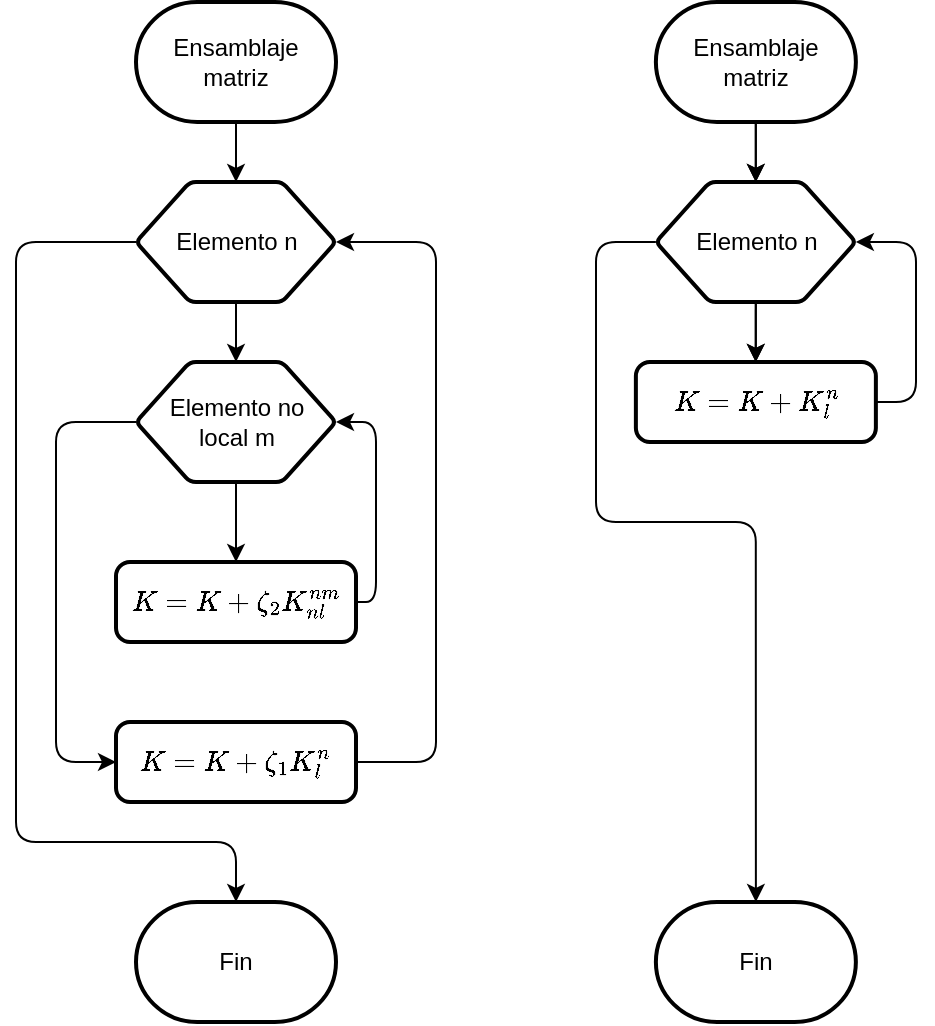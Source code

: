 <mxfile version="20.0.1" type="device"><diagram id="_6qFWp_7hfGfTviP_Uvq" name="Page-1"><mxGraphModel dx="599" dy="332" grid="1" gridSize="10" guides="1" tooltips="1" connect="1" arrows="1" fold="1" page="1" pageScale="1" pageWidth="850" pageHeight="1100" math="1" shadow="0"><root><mxCell id="0"/><mxCell id="1" parent="0"/><mxCell id="hluVsISjwrj5nyOK7xeN-12" style="edgeStyle=orthogonalEdgeStyle;rounded=1;orthogonalLoop=1;jettySize=auto;html=1;entryX=0.5;entryY=0;entryDx=0;entryDy=0;entryPerimeter=0;" edge="1" parent="1" source="hluVsISjwrj5nyOK7xeN-1" target="hluVsISjwrj5nyOK7xeN-6"><mxGeometry relative="1" as="geometry"><Array as="points"><mxPoint x="100" y="160"/><mxPoint x="100" y="460"/><mxPoint x="210" y="460"/></Array></mxGeometry></mxCell><mxCell id="hluVsISjwrj5nyOK7xeN-14" value="" style="edgeStyle=orthogonalEdgeStyle;rounded=0;orthogonalLoop=1;jettySize=auto;html=1;" edge="1" parent="1" source="hluVsISjwrj5nyOK7xeN-1" target="hluVsISjwrj5nyOK7xeN-2"><mxGeometry relative="1" as="geometry"/></mxCell><mxCell id="hluVsISjwrj5nyOK7xeN-1" value="Elemento n" style="verticalLabelPosition=middle;verticalAlign=middle;html=1;shape=hexagon;perimeter=hexagonPerimeter2;arcSize=6;size=0.27;labelPosition=center;align=center;perimeterSpacing=0;rounded=1;strokeWidth=2;" vertex="1" parent="1"><mxGeometry x="160" y="130" width="100" height="60" as="geometry"/></mxCell><mxCell id="hluVsISjwrj5nyOK7xeN-8" value="" style="edgeStyle=orthogonalEdgeStyle;rounded=0;orthogonalLoop=1;jettySize=auto;html=1;" edge="1" parent="1" source="hluVsISjwrj5nyOK7xeN-2" target="hluVsISjwrj5nyOK7xeN-4"><mxGeometry relative="1" as="geometry"/></mxCell><mxCell id="hluVsISjwrj5nyOK7xeN-10" style="edgeStyle=orthogonalEdgeStyle;rounded=1;orthogonalLoop=1;jettySize=auto;html=1;" edge="1" parent="1" source="hluVsISjwrj5nyOK7xeN-2" target="hluVsISjwrj5nyOK7xeN-7"><mxGeometry relative="1" as="geometry"><Array as="points"><mxPoint x="120" y="250"/><mxPoint x="120" y="420"/></Array></mxGeometry></mxCell><mxCell id="hluVsISjwrj5nyOK7xeN-2" value="Elemento no&lt;br&gt;local m" style="verticalLabelPosition=middle;verticalAlign=middle;html=1;shape=hexagon;perimeter=hexagonPerimeter2;arcSize=6;size=0.27;labelPosition=center;align=center;perimeterSpacing=0;rounded=1;strokeWidth=2;" vertex="1" parent="1"><mxGeometry x="160" y="220" width="100" height="60" as="geometry"/></mxCell><mxCell id="hluVsISjwrj5nyOK7xeN-13" value="" style="edgeStyle=orthogonalEdgeStyle;rounded=0;orthogonalLoop=1;jettySize=auto;html=1;" edge="1" parent="1" source="hluVsISjwrj5nyOK7xeN-3" target="hluVsISjwrj5nyOK7xeN-1"><mxGeometry relative="1" as="geometry"/></mxCell><mxCell id="hluVsISjwrj5nyOK7xeN-3" value="Ensamblaje&lt;br&gt;matriz" style="strokeWidth=2;html=1;shape=mxgraph.flowchart.terminator;whiteSpace=wrap;" vertex="1" parent="1"><mxGeometry x="160" y="40" width="100" height="60" as="geometry"/></mxCell><mxCell id="hluVsISjwrj5nyOK7xeN-9" style="edgeStyle=orthogonalEdgeStyle;rounded=1;orthogonalLoop=1;jettySize=auto;html=1;entryX=1;entryY=0.5;entryDx=0;entryDy=0;" edge="1" parent="1" source="hluVsISjwrj5nyOK7xeN-4" target="hluVsISjwrj5nyOK7xeN-2"><mxGeometry relative="1" as="geometry"><Array as="points"><mxPoint x="280" y="340"/><mxPoint x="280" y="250"/></Array></mxGeometry></mxCell><mxCell id="hluVsISjwrj5nyOK7xeN-4" value="$$K=K+\zeta_2K^{nm}_{nl}$$" style="rounded=1;whiteSpace=wrap;html=1;absoluteArcSize=1;arcSize=14;strokeWidth=2;" vertex="1" parent="1"><mxGeometry x="150" y="320" width="120" height="40" as="geometry"/></mxCell><mxCell id="hluVsISjwrj5nyOK7xeN-6" value="Fin" style="strokeWidth=2;html=1;shape=mxgraph.flowchart.terminator;whiteSpace=wrap;" vertex="1" parent="1"><mxGeometry x="160" y="490" width="100" height="60" as="geometry"/></mxCell><mxCell id="hluVsISjwrj5nyOK7xeN-11" style="edgeStyle=orthogonalEdgeStyle;rounded=1;orthogonalLoop=1;jettySize=auto;html=1;entryX=1;entryY=0.5;entryDx=0;entryDy=0;" edge="1" parent="1" source="hluVsISjwrj5nyOK7xeN-7" target="hluVsISjwrj5nyOK7xeN-1"><mxGeometry relative="1" as="geometry"><Array as="points"><mxPoint x="310" y="420"/><mxPoint x="310" y="160"/></Array></mxGeometry></mxCell><mxCell id="hluVsISjwrj5nyOK7xeN-7" value="$$K=K+\zeta_1K^{n}_{l}$$" style="rounded=1;whiteSpace=wrap;html=1;absoluteArcSize=1;arcSize=14;strokeWidth=2;" vertex="1" parent="1"><mxGeometry x="150" y="400" width="120" height="40" as="geometry"/></mxCell><mxCell id="hluVsISjwrj5nyOK7xeN-16" value="" style="edgeStyle=orthogonalEdgeStyle;rounded=0;orthogonalLoop=1;jettySize=auto;html=1;" edge="1" source="hluVsISjwrj5nyOK7xeN-17" parent="1"><mxGeometry relative="1" as="geometry"><mxPoint x="469.871" y="220" as="targetPoint"/></mxGeometry></mxCell><mxCell id="hluVsISjwrj5nyOK7xeN-17" value="Elemento n" style="verticalLabelPosition=middle;verticalAlign=middle;html=1;shape=hexagon;perimeter=hexagonPerimeter2;arcSize=6;size=0.27;labelPosition=center;align=center;perimeterSpacing=0;rounded=1;strokeWidth=2;" vertex="1" parent="1"><mxGeometry x="419.94" y="130" width="100" height="60" as="geometry"/></mxCell><mxCell id="hluVsISjwrj5nyOK7xeN-21" value="" style="edgeStyle=orthogonalEdgeStyle;rounded=0;orthogonalLoop=1;jettySize=auto;html=1;" edge="1" source="hluVsISjwrj5nyOK7xeN-22" target="hluVsISjwrj5nyOK7xeN-17" parent="1"><mxGeometry relative="1" as="geometry"/></mxCell><mxCell id="hluVsISjwrj5nyOK7xeN-22" value="Ensamblaje&lt;br&gt;matriz" style="strokeWidth=2;html=1;shape=mxgraph.flowchart.terminator;whiteSpace=wrap;" vertex="1" parent="1"><mxGeometry x="419.94" y="40" width="100" height="60" as="geometry"/></mxCell><mxCell id="hluVsISjwrj5nyOK7xeN-25" value="Fin" style="strokeWidth=2;html=1;shape=mxgraph.flowchart.terminator;whiteSpace=wrap;" vertex="1" parent="1"><mxGeometry x="419.94" y="490" width="100" height="60" as="geometry"/></mxCell><mxCell id="hluVsISjwrj5nyOK7xeN-28" style="edgeStyle=orthogonalEdgeStyle;rounded=1;orthogonalLoop=1;jettySize=auto;html=1;entryX=1;entryY=0.5;entryDx=0;entryDy=0;" edge="1" parent="1" source="hluVsISjwrj5nyOK7xeN-27" target="hluVsISjwrj5nyOK7xeN-17"><mxGeometry relative="1" as="geometry"><Array as="points"><mxPoint x="550" y="240"/><mxPoint x="550" y="160"/></Array></mxGeometry></mxCell><mxCell id="hluVsISjwrj5nyOK7xeN-27" value="$$K=K+K^{n}_{l}$$" style="rounded=1;whiteSpace=wrap;html=1;absoluteArcSize=1;arcSize=14;strokeWidth=2;" vertex="1" parent="1"><mxGeometry x="409.94" y="220" width="120" height="40" as="geometry"/></mxCell><mxCell id="hluVsISjwrj5nyOK7xeN-31" value="" style="edgeStyle=orthogonalEdgeStyle;rounded=1;orthogonalLoop=1;jettySize=auto;html=1;" edge="1" parent="1"><mxGeometry relative="1" as="geometry"><mxPoint x="469.897" y="100" as="sourcePoint"/><mxPoint x="469.897" y="130" as="targetPoint"/></mxGeometry></mxCell><mxCell id="hluVsISjwrj5nyOK7xeN-32" style="edgeStyle=orthogonalEdgeStyle;rounded=1;orthogonalLoop=1;jettySize=auto;html=1;entryX=0.5;entryY=0;entryDx=0;entryDy=0;entryPerimeter=0;" edge="1" parent="1"><mxGeometry relative="1" as="geometry"><mxPoint x="419.94" y="160" as="sourcePoint"/><mxPoint x="469.94" y="490.0" as="targetPoint"/><Array as="points"><mxPoint x="390" y="160"/><mxPoint x="390" y="300"/><mxPoint x="470" y="300"/></Array></mxGeometry></mxCell><mxCell id="hluVsISjwrj5nyOK7xeN-33" value="" style="edgeStyle=orthogonalEdgeStyle;rounded=1;orthogonalLoop=1;jettySize=auto;html=1;" edge="1" parent="1"><mxGeometry relative="1" as="geometry"><mxPoint x="469.897" y="190" as="sourcePoint"/><mxPoint x="469.871" y="220" as="targetPoint"/></mxGeometry></mxCell></root></mxGraphModel></diagram></mxfile>